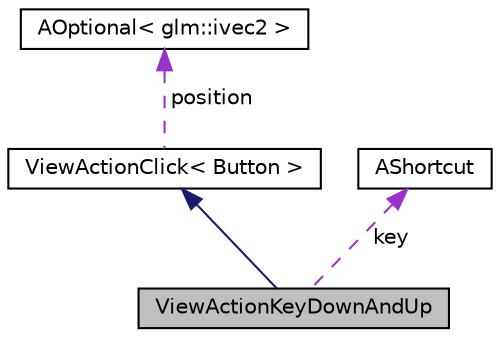 digraph "ViewActionKeyDownAndUp"
{
 // LATEX_PDF_SIZE
  edge [fontname="Helvetica",fontsize="10",labelfontname="Helvetica",labelfontsize="10"];
  node [fontname="Helvetica",fontsize="10",shape=record];
  Node1 [label="ViewActionKeyDownAndUp",height=0.2,width=0.4,color="black", fillcolor="grey75", style="filled", fontcolor="black",tooltip=" "];
  Node2 -> Node1 [dir="back",color="midnightblue",fontsize="10",style="solid",fontname="Helvetica"];
  Node2 [label="ViewActionClick\< Button \>",height=0.2,width=0.4,color="black", fillcolor="white", style="filled",URL="$structViewActionClick.html",tooltip=" "];
  Node3 -> Node2 [dir="back",color="darkorchid3",fontsize="10",style="dashed",label=" position" ,fontname="Helvetica"];
  Node3 [label="AOptional\< glm::ivec2 \>",height=0.2,width=0.4,color="black", fillcolor="white", style="filled",URL="$classAOptional.html",tooltip=" "];
  Node4 -> Node1 [dir="back",color="darkorchid3",fontsize="10",style="dashed",label=" key" ,fontname="Helvetica"];
  Node4 [label="AShortcut",height=0.2,width=0.4,color="black", fillcolor="white", style="filled",URL="$classAShortcut.html",tooltip=" "];
}

